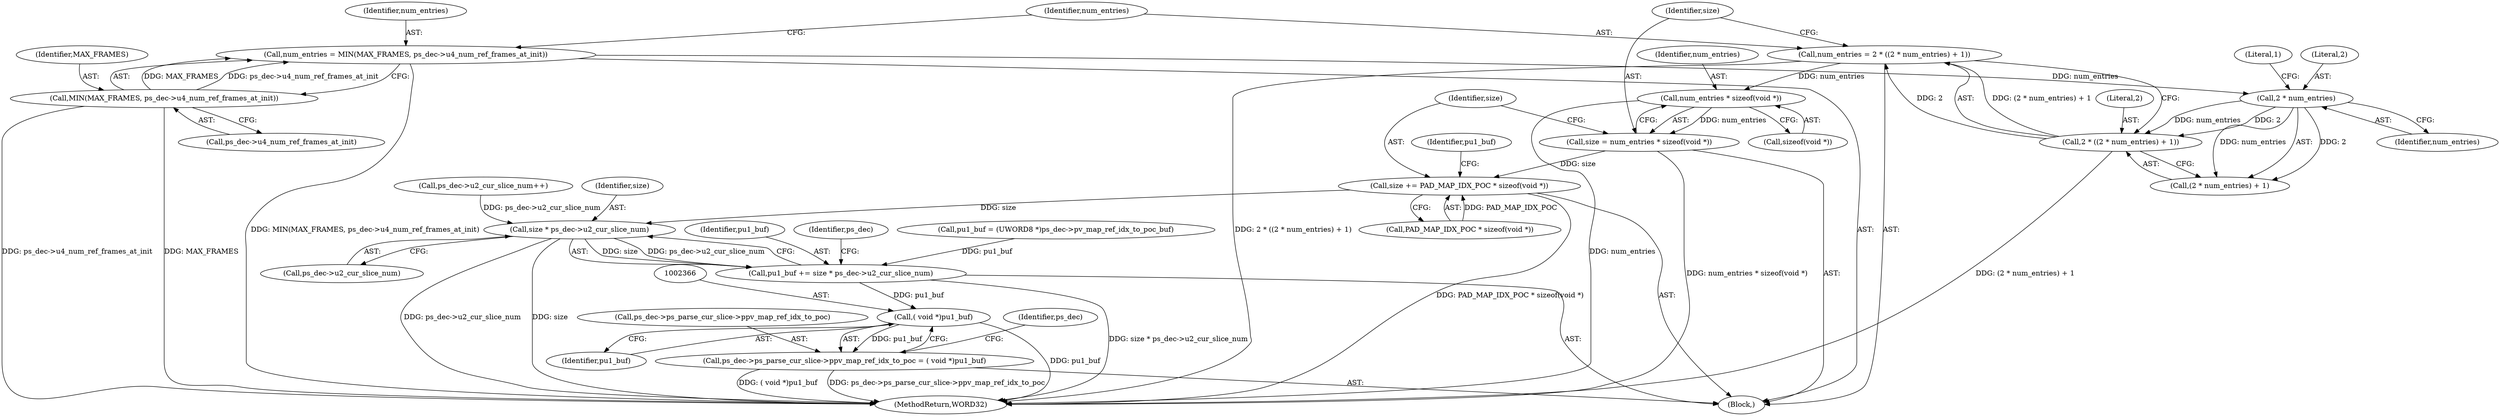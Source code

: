 digraph "0_Android_9a00f562a612d56e7b2b989d168647db900ba6cf_0@API" {
"1002335" [label="(Call,num_entries * sizeof(void *))"];
"1002324" [label="(Call,num_entries = 2 * ((2 * num_entries) + 1))"];
"1002326" [label="(Call,2 * ((2 * num_entries) + 1))"];
"1002329" [label="(Call,2 * num_entries)"];
"1002317" [label="(Call,num_entries = MIN(MAX_FRAMES, ps_dec->u4_num_ref_frames_at_init))"];
"1002319" [label="(Call,MIN(MAX_FRAMES, ps_dec->u4_num_ref_frames_at_init))"];
"1002333" [label="(Call,size = num_entries * sizeof(void *))"];
"1002339" [label="(Call,size += PAD_MAP_IDX_POC * sizeof(void *))"];
"1002354" [label="(Call,size * ps_dec->u2_cur_slice_num)"];
"1002352" [label="(Call,pu1_buf += size * ps_dec->u2_cur_slice_num)"];
"1002365" [label="(Call,( void *)pu1_buf)"];
"1002359" [label="(Call,ps_dec->ps_parse_cur_slice->ppv_map_ref_idx_to_poc = ( void *)pu1_buf)"];
"1002333" [label="(Call,size = num_entries * sizeof(void *))"];
"1002337" [label="(Call,sizeof(void *))"];
"1002321" [label="(Call,ps_dec->u4_num_ref_frames_at_init)"];
"1002335" [label="(Call,num_entries * sizeof(void *))"];
"1002356" [label="(Call,ps_dec->u2_cur_slice_num)"];
"1002355" [label="(Identifier,size)"];
"1002352" [label="(Call,pu1_buf += size * ps_dec->u2_cur_slice_num)"];
"1002346" [label="(Identifier,pu1_buf)"];
"1002568" [label="(MethodReturn,WORD32)"];
"1002340" [label="(Identifier,size)"];
"1002362" [label="(Identifier,ps_dec)"];
"1002370" [label="(Identifier,ps_dec)"];
"1002329" [label="(Call,2 * num_entries)"];
"1002328" [label="(Call,(2 * num_entries) + 1)"];
"1002339" [label="(Call,size += PAD_MAP_IDX_POC * sizeof(void *))"];
"1002313" [label="(Block,)"];
"1002367" [label="(Identifier,pu1_buf)"];
"1002319" [label="(Call,MIN(MAX_FRAMES, ps_dec->u4_num_ref_frames_at_init))"];
"1002330" [label="(Literal,2)"];
"1002317" [label="(Call,num_entries = MIN(MAX_FRAMES, ps_dec->u4_num_ref_frames_at_init))"];
"1002324" [label="(Call,num_entries = 2 * ((2 * num_entries) + 1))"];
"1002331" [label="(Identifier,num_entries)"];
"1002360" [label="(Call,ps_dec->ps_parse_cur_slice->ppv_map_ref_idx_to_poc)"];
"1002345" [label="(Call,pu1_buf = (UWORD8 *)ps_dec->pv_map_ref_idx_to_poc_buf)"];
"1002365" [label="(Call,( void *)pu1_buf)"];
"1002341" [label="(Call,PAD_MAP_IDX_POC * sizeof(void *))"];
"1002359" [label="(Call,ps_dec->ps_parse_cur_slice->ppv_map_ref_idx_to_poc = ( void *)pu1_buf)"];
"1002334" [label="(Identifier,size)"];
"1002336" [label="(Identifier,num_entries)"];
"1002318" [label="(Identifier,num_entries)"];
"1002326" [label="(Call,2 * ((2 * num_entries) + 1))"];
"1002325" [label="(Identifier,num_entries)"];
"1001152" [label="(Call,ps_dec->u2_cur_slice_num++)"];
"1002353" [label="(Identifier,pu1_buf)"];
"1002320" [label="(Identifier,MAX_FRAMES)"];
"1002327" [label="(Literal,2)"];
"1002332" [label="(Literal,1)"];
"1002354" [label="(Call,size * ps_dec->u2_cur_slice_num)"];
"1002335" -> "1002333"  [label="AST: "];
"1002335" -> "1002337"  [label="CFG: "];
"1002336" -> "1002335"  [label="AST: "];
"1002337" -> "1002335"  [label="AST: "];
"1002333" -> "1002335"  [label="CFG: "];
"1002335" -> "1002568"  [label="DDG: num_entries"];
"1002335" -> "1002333"  [label="DDG: num_entries"];
"1002324" -> "1002335"  [label="DDG: num_entries"];
"1002324" -> "1002313"  [label="AST: "];
"1002324" -> "1002326"  [label="CFG: "];
"1002325" -> "1002324"  [label="AST: "];
"1002326" -> "1002324"  [label="AST: "];
"1002334" -> "1002324"  [label="CFG: "];
"1002324" -> "1002568"  [label="DDG: 2 * ((2 * num_entries) + 1)"];
"1002326" -> "1002324"  [label="DDG: 2"];
"1002326" -> "1002324"  [label="DDG: (2 * num_entries) + 1"];
"1002326" -> "1002328"  [label="CFG: "];
"1002327" -> "1002326"  [label="AST: "];
"1002328" -> "1002326"  [label="AST: "];
"1002326" -> "1002568"  [label="DDG: (2 * num_entries) + 1"];
"1002329" -> "1002326"  [label="DDG: 2"];
"1002329" -> "1002326"  [label="DDG: num_entries"];
"1002329" -> "1002328"  [label="AST: "];
"1002329" -> "1002331"  [label="CFG: "];
"1002330" -> "1002329"  [label="AST: "];
"1002331" -> "1002329"  [label="AST: "];
"1002332" -> "1002329"  [label="CFG: "];
"1002329" -> "1002328"  [label="DDG: 2"];
"1002329" -> "1002328"  [label="DDG: num_entries"];
"1002317" -> "1002329"  [label="DDG: num_entries"];
"1002317" -> "1002313"  [label="AST: "];
"1002317" -> "1002319"  [label="CFG: "];
"1002318" -> "1002317"  [label="AST: "];
"1002319" -> "1002317"  [label="AST: "];
"1002325" -> "1002317"  [label="CFG: "];
"1002317" -> "1002568"  [label="DDG: MIN(MAX_FRAMES, ps_dec->u4_num_ref_frames_at_init)"];
"1002319" -> "1002317"  [label="DDG: MAX_FRAMES"];
"1002319" -> "1002317"  [label="DDG: ps_dec->u4_num_ref_frames_at_init"];
"1002319" -> "1002321"  [label="CFG: "];
"1002320" -> "1002319"  [label="AST: "];
"1002321" -> "1002319"  [label="AST: "];
"1002319" -> "1002568"  [label="DDG: ps_dec->u4_num_ref_frames_at_init"];
"1002319" -> "1002568"  [label="DDG: MAX_FRAMES"];
"1002333" -> "1002313"  [label="AST: "];
"1002334" -> "1002333"  [label="AST: "];
"1002340" -> "1002333"  [label="CFG: "];
"1002333" -> "1002568"  [label="DDG: num_entries * sizeof(void *)"];
"1002333" -> "1002339"  [label="DDG: size"];
"1002339" -> "1002313"  [label="AST: "];
"1002339" -> "1002341"  [label="CFG: "];
"1002340" -> "1002339"  [label="AST: "];
"1002341" -> "1002339"  [label="AST: "];
"1002346" -> "1002339"  [label="CFG: "];
"1002339" -> "1002568"  [label="DDG: PAD_MAP_IDX_POC * sizeof(void *)"];
"1002341" -> "1002339"  [label="DDG: PAD_MAP_IDX_POC"];
"1002339" -> "1002354"  [label="DDG: size"];
"1002354" -> "1002352"  [label="AST: "];
"1002354" -> "1002356"  [label="CFG: "];
"1002355" -> "1002354"  [label="AST: "];
"1002356" -> "1002354"  [label="AST: "];
"1002352" -> "1002354"  [label="CFG: "];
"1002354" -> "1002568"  [label="DDG: ps_dec->u2_cur_slice_num"];
"1002354" -> "1002568"  [label="DDG: size"];
"1002354" -> "1002352"  [label="DDG: size"];
"1002354" -> "1002352"  [label="DDG: ps_dec->u2_cur_slice_num"];
"1001152" -> "1002354"  [label="DDG: ps_dec->u2_cur_slice_num"];
"1002352" -> "1002313"  [label="AST: "];
"1002353" -> "1002352"  [label="AST: "];
"1002362" -> "1002352"  [label="CFG: "];
"1002352" -> "1002568"  [label="DDG: size * ps_dec->u2_cur_slice_num"];
"1002345" -> "1002352"  [label="DDG: pu1_buf"];
"1002352" -> "1002365"  [label="DDG: pu1_buf"];
"1002365" -> "1002359"  [label="AST: "];
"1002365" -> "1002367"  [label="CFG: "];
"1002366" -> "1002365"  [label="AST: "];
"1002367" -> "1002365"  [label="AST: "];
"1002359" -> "1002365"  [label="CFG: "];
"1002365" -> "1002568"  [label="DDG: pu1_buf"];
"1002365" -> "1002359"  [label="DDG: pu1_buf"];
"1002359" -> "1002313"  [label="AST: "];
"1002360" -> "1002359"  [label="AST: "];
"1002370" -> "1002359"  [label="CFG: "];
"1002359" -> "1002568"  [label="DDG: ( void *)pu1_buf"];
"1002359" -> "1002568"  [label="DDG: ps_dec->ps_parse_cur_slice->ppv_map_ref_idx_to_poc"];
}
